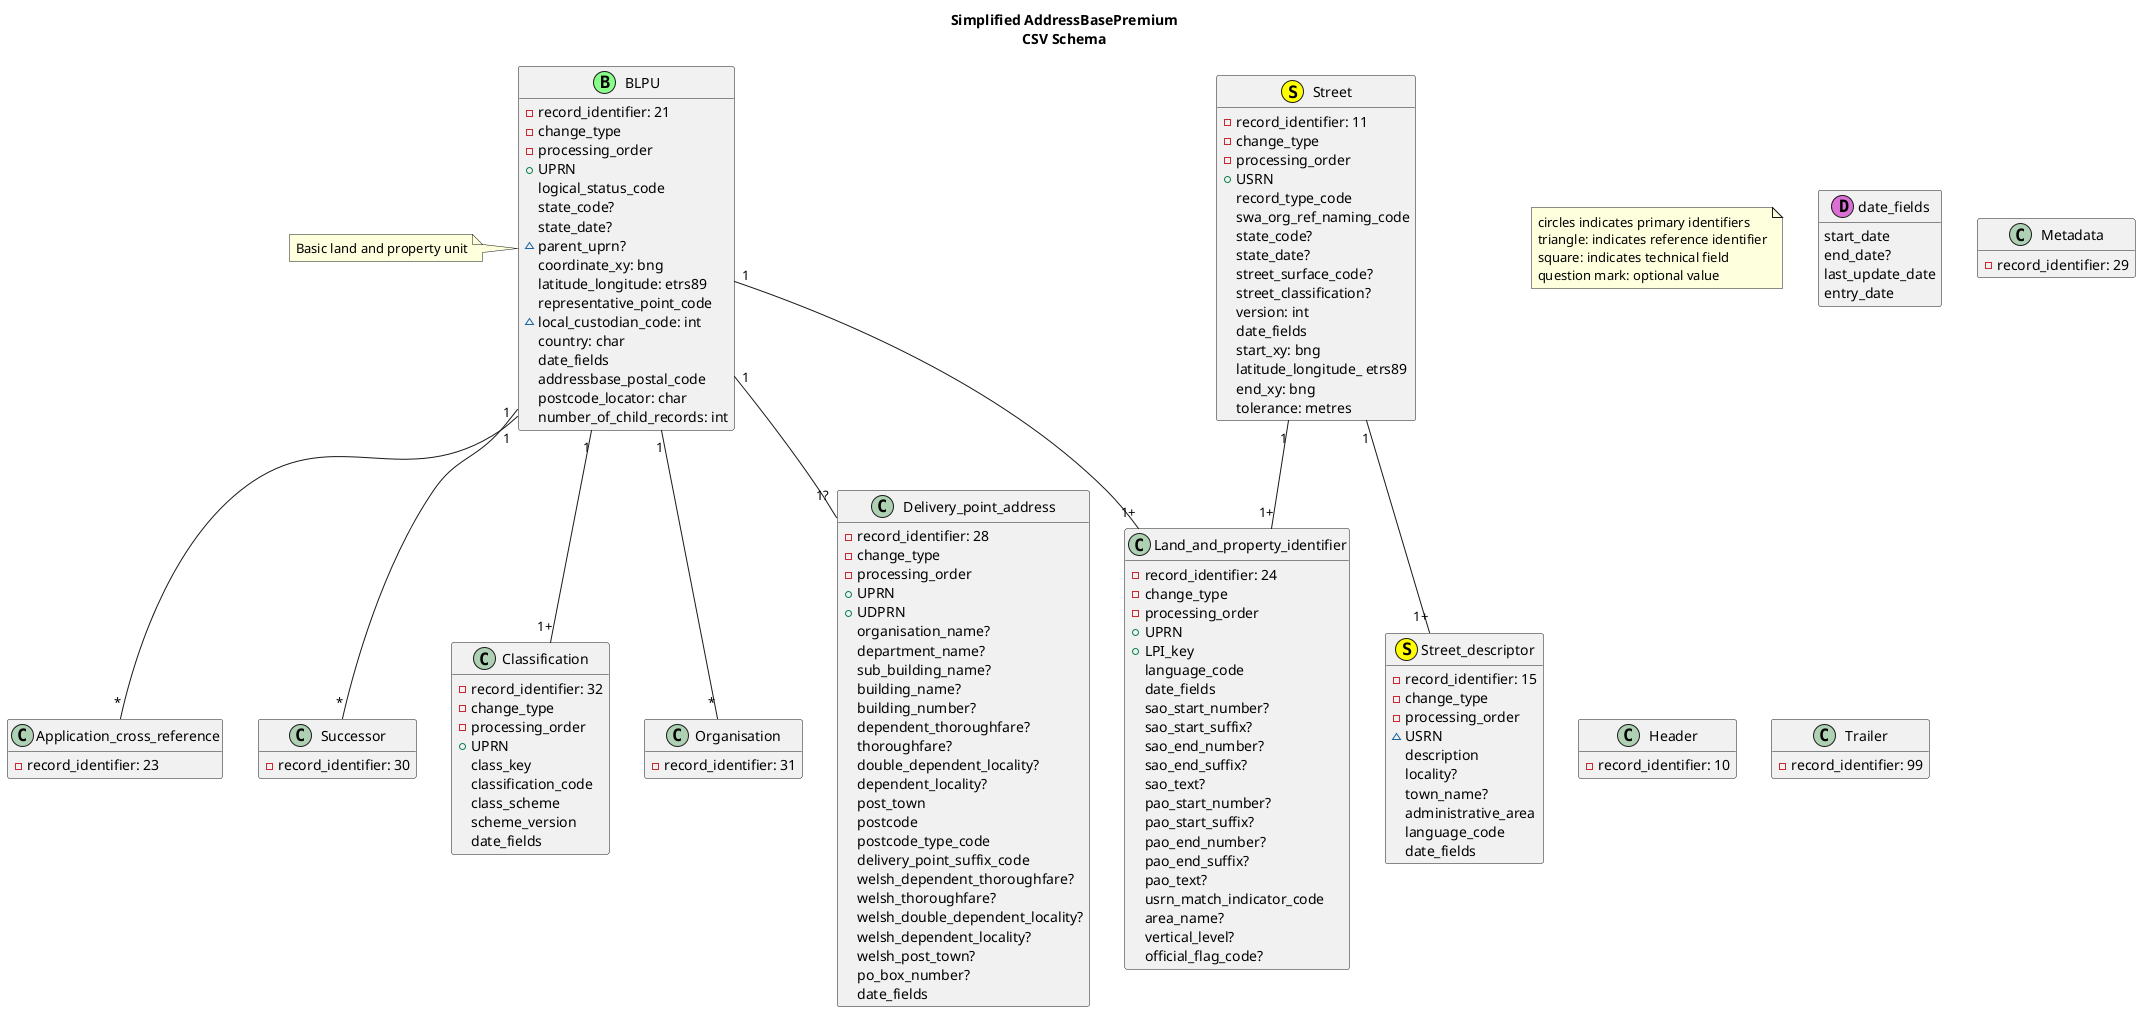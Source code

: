 @startuml

title <b>Simplified AddressBasePremium</b>\nCSV Schema

note "circles indicates primary identifiers\ntriangle: indicates reference identifier\nsquare: indicates technical field\nquestion mark: optional value" as N2

class date_fields << (D,orchid) >> {
 start_date
 end_date?
 last_update_date
 entry_date
}

class Application_cross_reference {
 -record_identifier: 23
}

class Successor {
 -record_identifier: 30
}

class Classification {
 -record_identifier: 32
 -change_type
 -processing_order
 +UPRN
 class_key
 classification_code
 class_scheme
 scheme_version
 date_fields
}

class Organisation {
 -record_identifier: 31
}

class Metadata {
 -record_identifier: 29
}

class Header {
 -record_identifier: 10
}

class Trailer {
 -record_identifier: 99
}

class Street << (S,yellow) >> {
 -record_identifier: 11
 -change_type
 -processing_order
 +USRN
 record_type_code
 swa_org_ref_naming_code
 state_code?
 state_date?
 street_surface_code?
 street_classification?
 version: int
 date_fields
 start_xy: bng
 latitude_longitude_ etrs89
 end_xy: bng
 tolerance: metres
}

class Street_descriptor << (S,yellow) >> {
 -record_identifier: 15
 -change_type
 -processing_order
 ~USRN
 description
 locality?
 town_name?
 administrative_area
 language_code
 date_fields
}

class BLPU << (B,#88FF88) >> {
 -record_identifier: 21
 -change_type
 -processing_order
 +UPRN
 logical_status_code
 state_code?
 state_date?
 ~parent_uprn?
 coordinate_xy: bng
 latitude_longitude: etrs89
 representative_point_code
 ~local_custodian_code: int
 country: char
 date_fields
 addressbase_postal_code
 postcode_locator: char
 number_of_child_records: int
}

note left: Basic land and property unit

class Land_and_property_identifier {
 -record_identifier: 24
 -change_type
 -processing_order
 +UPRN
 +LPI_key
 language_code
 date_fields
 sao_start_number?
 sao_start_suffix?
 sao_end_number?
 sao_end_suffix?
 sao_text?
 pao_start_number?
 pao_start_suffix?
 pao_end_number?
 pao_end_suffix?
 pao_text?
 usrn_match_indicator_code
 area_name?
 vertical_level?
 official_flag_code?
}

class Delivery_point_address {
 -record_identifier: 28
 -change_type
 -processing_order
 +UPRN
 +UDPRN
 organisation_name?
 department_name?
 sub_building_name?
 building_name?
 building_number?
 dependent_thoroughfare?
 thoroughfare?
 double_dependent_locality?
 dependent_locality?
 post_town
 postcode
 postcode_type_code
 delivery_point_suffix_code
 welsh_dependent_thoroughfare?
 welsh_thoroughfare?
 welsh_double_dependent_locality?
 welsh_dependent_locality?
 welsh_post_town?
 po_box_number?
 date_fields
}

BLPU "1" -- "1?" Delivery_point_address
BLPU "1" -- "1+" Land_and_property_identifier
Street "1" -- "1+" Land_and_property_identifier
Street "1" -- "1+" Street_descriptor
BLPU "1" -- "1+" Classification
BLPU "1" -- "*" Application_cross_reference
BLPU "1" -- "*" Successor
BLPU "1" -- "*" Organisation

hide class methods
@enduml

